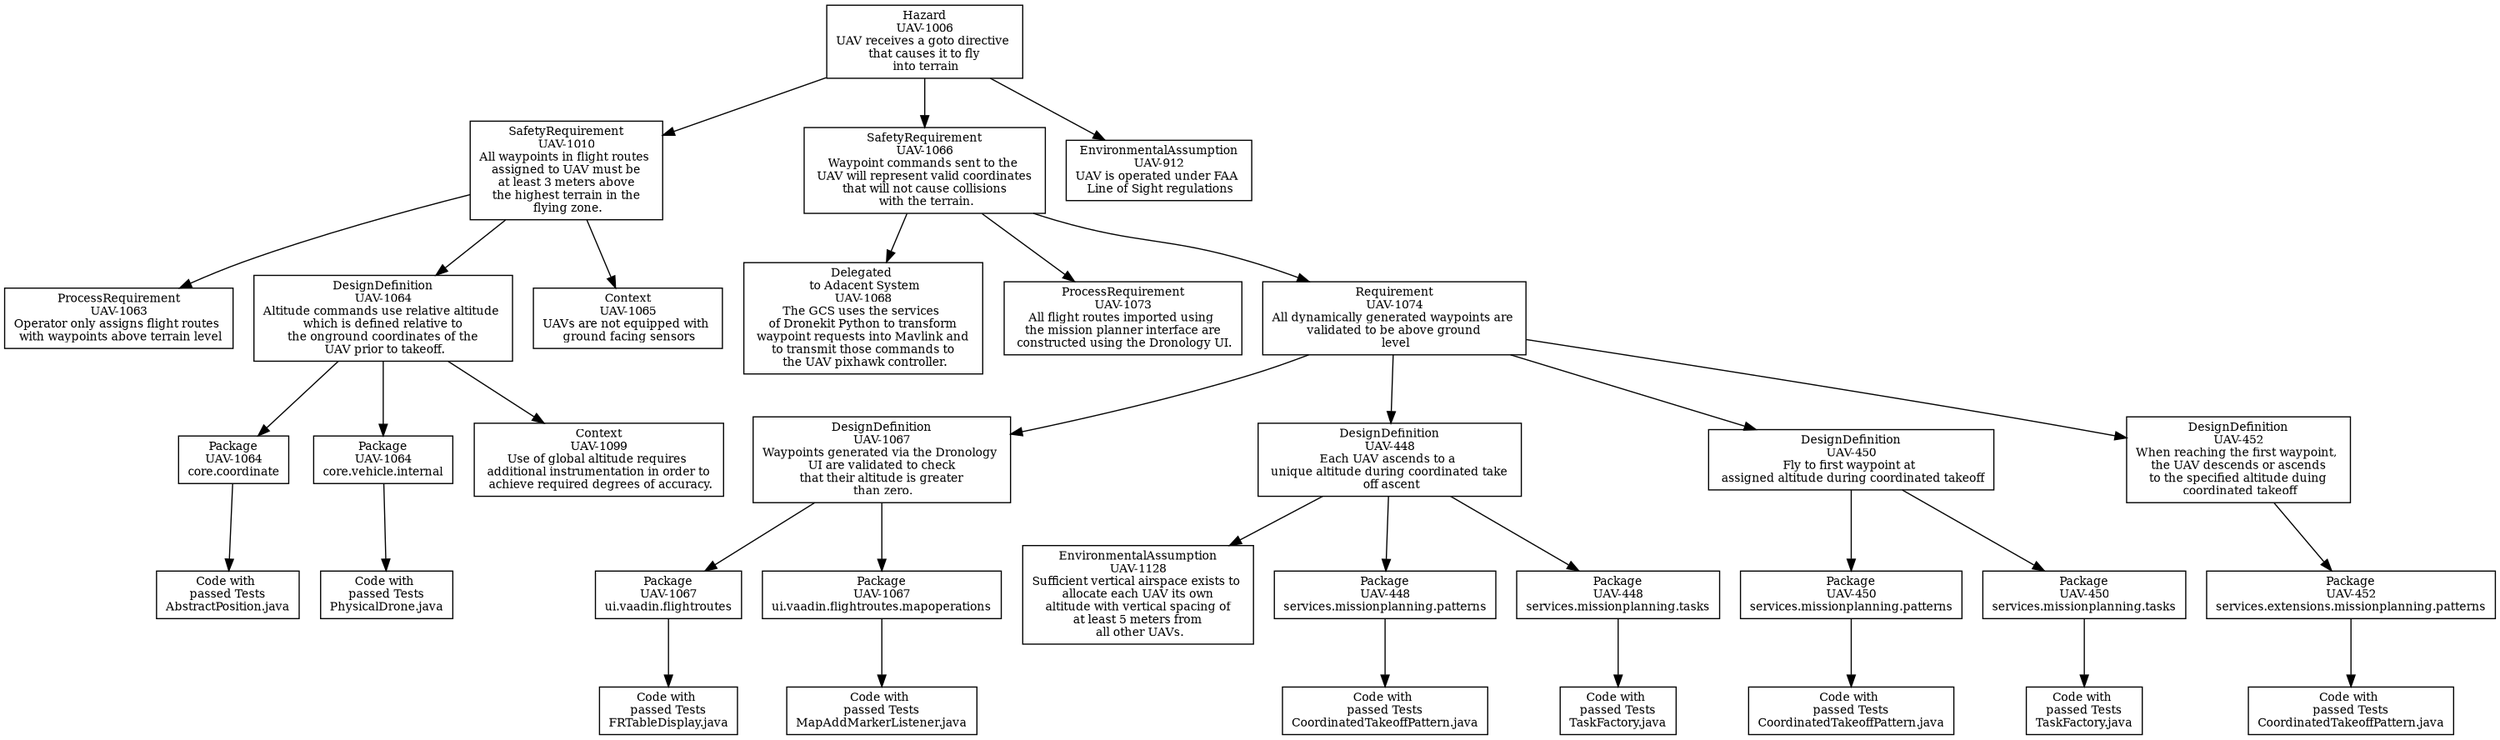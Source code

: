 digraph g { graph [autosize=false, size="20,10!", resolution=200, rankdir = "TD"];
node [ fontsize = "10" shape = "record" ];
edge [];
"UAV-1006"[
label = "Hazard\nUAV-1006\nUAV receives a goto directive \n that causes it to fly \n into terrain "
shape = "record"
color = "black"
];
"UAV-1010"[
label = "SafetyRequirement\nUAV-1010\nAll waypoints in flight routes \n assigned to UAV must be \n at least 3 meters above \n the highest terrain in the \n flying zone. "
shape = "record"
color = "black"
];
"UAV-1063"[
label = "ProcessRequirement\nUAV-1063\nOperator only assigns flight routes \n with waypoints above terrain level "
shape = "record"
color = "black"
];
"UAV-1064"[
label = "DesignDefinition\nUAV-1064\nAltitude commands use relative altitude \n which is defined relative to \n the onground coordinates of the \n UAV prior to takeoff. "
shape = "record"
color = "black"
];
"UAV-1064\ncore.coordinate"[
label = "Package\nUAV-1064\ncore.coordinate"
shape = "record"
color = "black"
];
"UAV-1064edu.nd.dronology.core/src/edu/nd/dronology/core/coordinate/AbstractPosition.java"[
label = "Code with \n passed Tests \nAbstractPosition.java"
shape = "record"
color = "black"
];
"UAV-1064\ncore.vehicle.internal"[
label = "Package\nUAV-1064\ncore.vehicle.internal"
shape = "record"
color = "black"
];
"UAV-1064edu.nd.dronology.core/src/edu/nd/dronology/core/vehicle/internal/PhysicalDrone.java"[
label = "Code with \n passed Tests \nPhysicalDrone.java"
shape = "record"
color = "black"
];
"UAV-1099"[
label = "Context\nUAV-1099\nUse of global altitude requires \n additional instrumentation in order to \n achieve required degrees of accuracy. "
shape = "record"
color = "black"
];
"UAV-1065"[
label = "Context\nUAV-1065\nUAVs are not equipped with \n ground facing sensors "
shape = "record"
color = "black"
];
"UAV-1066"[
label = "SafetyRequirement\nUAV-1066\nWaypoint commands sent to the \n UAV will represent valid coordinates \n that will not cause collisions \n with the terrain. "
shape = "record"
color = "black"
];
"UAV-1068"[
label = " Delegated \n to Adacent System\nUAV-1068\nThe GCS uses the services \n of Dronekit Python to transform \n waypoint requests into Mavlink and \n to transmit those commands to \n the UAV pixhawk controller. "
shape = "record"
color = "black"
];
"UAV-1073"[
label = "ProcessRequirement\nUAV-1073\nAll flight routes imported using \n the mission planner interface are \n constructed using the Dronology UI. "
shape = "record"
color = "black"
];
"UAV-1074"[
label = "Requirement\nUAV-1074\nAll dynamically generated waypoints are \n validated to be above ground \n level "
shape = "record"
color = "black"
];
"UAV-1067"[
label = "DesignDefinition\nUAV-1067\nWaypoints generated via the Dronology \n UI are validated to check \n that their altitude is greater \n than zero. "
shape = "record"
color = "black"
];
"UAV-1067\nui.vaadin.flightroutes"[
label = "Package\nUAV-1067\nui.vaadin.flightroutes"
shape = "record"
color = "black"
];
"UAV-1067edu.nd.dronology.ui.vaadin/src/main/java/edu/nd/dronology/ui/vaadin/flightroutes/FRTableDisplay.java"[
label = "Code with \n passed Tests \nFRTableDisplay.java"
shape = "record"
color = "black"
];
"UAV-1067\nui.vaadin.flightroutes.mapoperations"[
label = "Package\nUAV-1067\nui.vaadin.flightroutes.mapoperations"
shape = "record"
color = "black"
];
"UAV-1067edu.nd.dronology.ui.vaadin/src/main/java/edu/nd/dronology/ui/vaadin/flightroutes/mapoperations/MapAddMarkerListener.java"[
label = "Code with \n passed Tests \nMapAddMarkerListener.java"
shape = "record"
color = "black"
];
"UAV-448"[
label = "DesignDefinition\nUAV-448\nEach UAV ascends to a \n unique altitude during coordinated take \n off ascent "
shape = "record"
color = "black"
];
"UAV-1128"[
label = "EnvironmentalAssumption\nUAV-1128\nSufficient vertical airspace exists to \n allocate each UAV its own \n altitude with vertical spacing of \n at least 5 meters from \n all other UAVs. "
shape = "record"
color = "black"
];
"UAV-448\nservices.missionplanning.patterns"[
label = "Package\nUAV-448\nservices.missionplanning.patterns"
shape = "record"
color = "black"
];
"UAV-448edu.nd.dronology.services/src/edu/nd/dronology/services/missionplanning/patterns/CoordinatedTakeoffPattern.java"[
label = "Code with \n passed Tests \nCoordinatedTakeoffPattern.java"
shape = "record"
color = "black"
];
"UAV-448\nservices.missionplanning.tasks"[
label = "Package\nUAV-448\nservices.missionplanning.tasks"
shape = "record"
color = "black"
];
"UAV-448edu.nd.dronology.services/src/edu/nd/dronology/services/missionplanning/tasks/TaskFactory.java"[
label = "Code with \n passed Tests \nTaskFactory.java"
shape = "record"
color = "black"
];
"UAV-450"[
label = "DesignDefinition\nUAV-450\nFly to first waypoint at \n assigned altitude during coordinated takeoff "
shape = "record"
color = "black"
];
"UAV-450\nservices.missionplanning.patterns"[
label = "Package\nUAV-450\nservices.missionplanning.patterns"
shape = "record"
color = "black"
];
"UAV-450edu.nd.dronology.services/src/edu/nd/dronology/services/missionplanning/patterns/CoordinatedTakeoffPattern.java"[
label = "Code with \n passed Tests \nCoordinatedTakeoffPattern.java"
shape = "record"
color = "black"
];
"UAV-450\nservices.missionplanning.tasks"[
label = "Package\nUAV-450\nservices.missionplanning.tasks"
shape = "record"
color = "black"
];
"UAV-450edu.nd.dronology.services/src/edu/nd/dronology/services/missionplanning/tasks/TaskFactory.java"[
label = "Code with \n passed Tests \nTaskFactory.java"
shape = "record"
color = "black"
];
"UAV-452"[
label = "DesignDefinition\nUAV-452\nWhen reaching the first waypoint, \n the UAV descends or ascends \n to the specified altitude duing \n coordinated takeoff "
shape = "record"
color = "black"
];
"UAV-452\nservices.extensions.missionplanning.patterns"[
label = "Package\nUAV-452\nservices.extensions.missionplanning.patterns"
shape = "record"
color = "black"
];
"UAV-452edu.nd.dronology.services.extensions.missionplanning/src/edu/nd/dronology/services/extensions/missionplanning/patterns/CoordinatedTakeoffPattern.java"[
label = "Code with \n passed Tests \nCoordinatedTakeoffPattern.java"
shape = "record"
color = "black"
];
"UAV-912"[
label = "EnvironmentalAssumption\nUAV-912\nUAV is operated under FAA \n Line of Sight regulations "
shape = "record"
color = "black"
];
"UAV-1006" -> "UAV-1010";
"UAV-1010" -> "UAV-1063";
"UAV-1010" -> "UAV-1064";
"UAV-1064" -> "UAV-1064\ncore.coordinate";
"UAV-1064\ncore.coordinate" -> "UAV-1064edu.nd.dronology.core/src/edu/nd/dronology/core/coordinate/AbstractPosition.java";
"UAV-1064" -> "UAV-1064\ncore.vehicle.internal";
"UAV-1064\ncore.vehicle.internal" -> "UAV-1064edu.nd.dronology.core/src/edu/nd/dronology/core/vehicle/internal/PhysicalDrone.java";
"UAV-1064" -> "UAV-1099";
"UAV-1010" -> "UAV-1065";
"UAV-1006" -> "UAV-1066";
"UAV-1066" -> "UAV-1068";
"UAV-1066" -> "UAV-1073";
"UAV-1066" -> "UAV-1074";
"UAV-1074" -> "UAV-1067";
"UAV-1067" -> "UAV-1067\nui.vaadin.flightroutes";
"UAV-1067\nui.vaadin.flightroutes" -> "UAV-1067edu.nd.dronology.ui.vaadin/src/main/java/edu/nd/dronology/ui/vaadin/flightroutes/FRTableDisplay.java";
"UAV-1067" -> "UAV-1067\nui.vaadin.flightroutes.mapoperations";
"UAV-1067\nui.vaadin.flightroutes.mapoperations" -> "UAV-1067edu.nd.dronology.ui.vaadin/src/main/java/edu/nd/dronology/ui/vaadin/flightroutes/mapoperations/MapAddMarkerListener.java";
"UAV-1074" -> "UAV-448";
"UAV-448" -> "UAV-1128";
"UAV-448" -> "UAV-448\nservices.missionplanning.patterns";
"UAV-448\nservices.missionplanning.patterns" -> "UAV-448edu.nd.dronology.services/src/edu/nd/dronology/services/missionplanning/patterns/CoordinatedTakeoffPattern.java";
"UAV-448" -> "UAV-448\nservices.missionplanning.tasks";
"UAV-448\nservices.missionplanning.tasks" -> "UAV-448edu.nd.dronology.services/src/edu/nd/dronology/services/missionplanning/tasks/TaskFactory.java";
"UAV-1074" -> "UAV-450";
"UAV-450" -> "UAV-450\nservices.missionplanning.patterns";
"UAV-450\nservices.missionplanning.patterns" -> "UAV-450edu.nd.dronology.services/src/edu/nd/dronology/services/missionplanning/patterns/CoordinatedTakeoffPattern.java";
"UAV-450" -> "UAV-450\nservices.missionplanning.tasks";
"UAV-450\nservices.missionplanning.tasks" -> "UAV-450edu.nd.dronology.services/src/edu/nd/dronology/services/missionplanning/tasks/TaskFactory.java";
"UAV-1074" -> "UAV-452";
"UAV-452" -> "UAV-452\nservices.extensions.missionplanning.patterns";
"UAV-452\nservices.extensions.missionplanning.patterns" -> "UAV-452edu.nd.dronology.services.extensions.missionplanning/src/edu/nd/dronology/services/extensions/missionplanning/patterns/CoordinatedTakeoffPattern.java";
"UAV-1006" -> "UAV-912";
}
